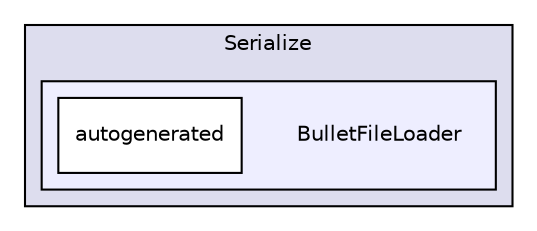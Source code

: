 digraph "bullet/bullet-2.82-r2704/Extras/Serialize/BulletFileLoader" {
  compound=true
  node [ fontsize="10", fontname="Helvetica"];
  edge [ labelfontsize="10", labelfontname="Helvetica"];
  subgraph clusterdir_3f5a2536fb21792f4dbeb795295f94e6 {
    graph [ bgcolor="#ddddee", pencolor="black", label="Serialize" fontname="Helvetica", fontsize="10", URL="dir_3f5a2536fb21792f4dbeb795295f94e6.html"]
  subgraph clusterdir_6ffd395ba13e040c6edac6da7f622800 {
    graph [ bgcolor="#eeeeff", pencolor="black", label="" URL="dir_6ffd395ba13e040c6edac6da7f622800.html"];
    dir_6ffd395ba13e040c6edac6da7f622800 [shape=plaintext label="BulletFileLoader"];
    dir_c0adfc2b2bfc26f4ed8bef6f80875105 [shape=box label="autogenerated" color="black" fillcolor="white" style="filled" URL="dir_c0adfc2b2bfc26f4ed8bef6f80875105.html"];
  }
  }
}
